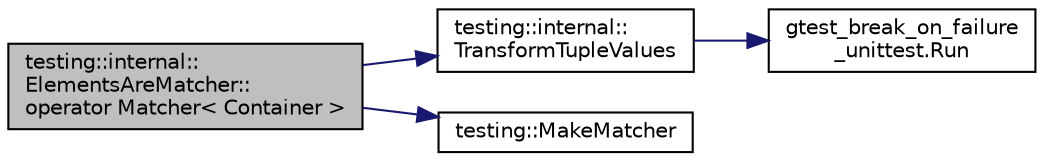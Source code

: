 digraph "testing::internal::ElementsAreMatcher::operator Matcher&lt; Container &gt;"
{
  edge [fontname="Helvetica",fontsize="10",labelfontname="Helvetica",labelfontsize="10"];
  node [fontname="Helvetica",fontsize="10",shape=record];
  rankdir="LR";
  Node4 [label="testing::internal::\lElementsAreMatcher::\loperator Matcher\< Container \>",height=0.2,width=0.4,color="black", fillcolor="grey75", style="filled", fontcolor="black"];
  Node4 -> Node5 [color="midnightblue",fontsize="10",style="solid",fontname="Helvetica"];
  Node5 [label="testing::internal::\lTransformTupleValues",height=0.2,width=0.4,color="black", fillcolor="white", style="filled",URL="$d0/da7/namespacetesting_1_1internal.html#a07ba091a64aa2ba95e41accc55dc8855"];
  Node5 -> Node6 [color="midnightblue",fontsize="10",style="solid",fontname="Helvetica"];
  Node6 [label="gtest_break_on_failure\l_unittest.Run",height=0.2,width=0.4,color="black", fillcolor="white", style="filled",URL="$d2/dcc/namespacegtest__break__on__failure__unittest.html#a0dd80fec2d9cbd9b6fa70130f7b228ec"];
  Node4 -> Node7 [color="midnightblue",fontsize="10",style="solid",fontname="Helvetica"];
  Node7 [label="testing::MakeMatcher",height=0.2,width=0.4,color="black", fillcolor="white", style="filled",URL="$d0/d75/namespacetesting.html#a37fd8029ac00e60952440a3d9cca8166"];
}
